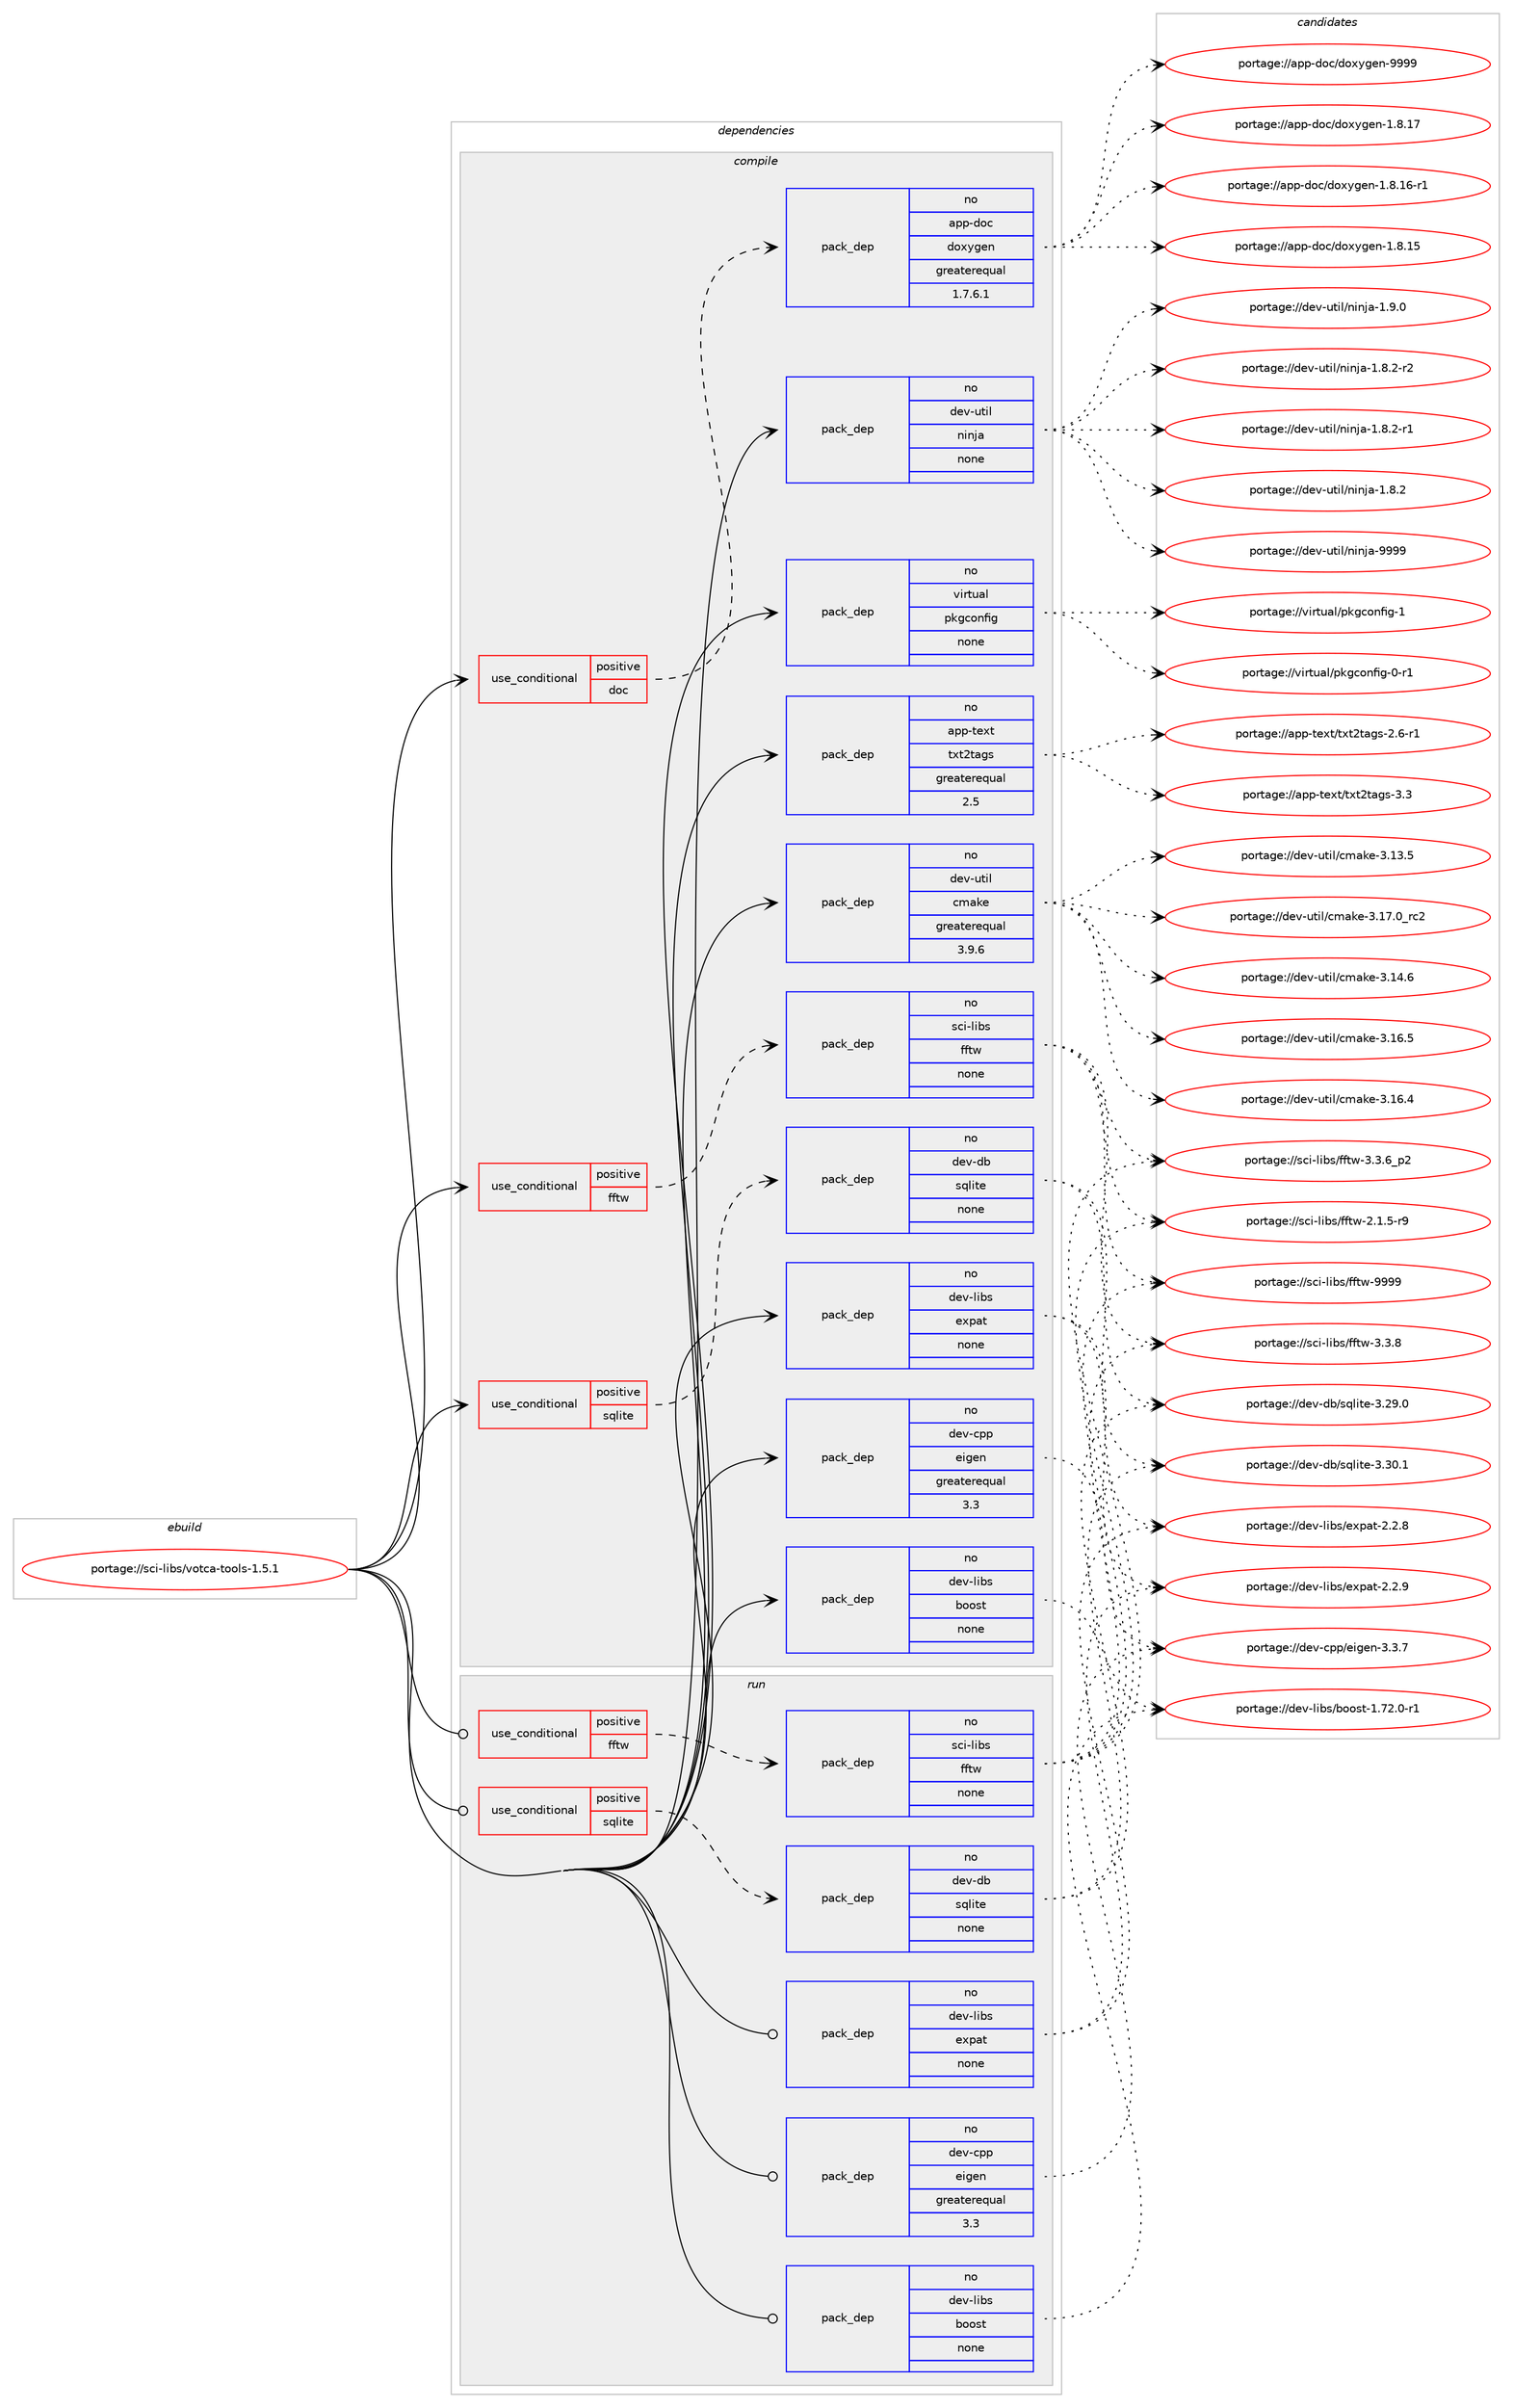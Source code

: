 digraph prolog {

# *************
# Graph options
# *************

newrank=true;
concentrate=true;
compound=true;
graph [rankdir=LR,fontname=Helvetica,fontsize=10,ranksep=1.5];#, ranksep=2.5, nodesep=0.2];
edge  [arrowhead=vee];
node  [fontname=Helvetica,fontsize=10];

# **********
# The ebuild
# **********

subgraph cluster_leftcol {
color=gray;
rank=same;
label=<<i>ebuild</i>>;
id [label="portage://sci-libs/votca-tools-1.5.1", color=red, width=4, href="../sci-libs/votca-tools-1.5.1.svg"];
}

# ****************
# The dependencies
# ****************

subgraph cluster_midcol {
color=gray;
label=<<i>dependencies</i>>;
subgraph cluster_compile {
fillcolor="#eeeeee";
style=filled;
label=<<i>compile</i>>;
subgraph cond6629 {
dependency37025 [label=<<TABLE BORDER="0" CELLBORDER="1" CELLSPACING="0" CELLPADDING="4"><TR><TD ROWSPAN="3" CELLPADDING="10">use_conditional</TD></TR><TR><TD>positive</TD></TR><TR><TD>doc</TD></TR></TABLE>>, shape=none, color=red];
subgraph pack29589 {
dependency37026 [label=<<TABLE BORDER="0" CELLBORDER="1" CELLSPACING="0" CELLPADDING="4" WIDTH="220"><TR><TD ROWSPAN="6" CELLPADDING="30">pack_dep</TD></TR><TR><TD WIDTH="110">no</TD></TR><TR><TD>app-doc</TD></TR><TR><TD>doxygen</TD></TR><TR><TD>greaterequal</TD></TR><TR><TD>1.7.6.1</TD></TR></TABLE>>, shape=none, color=blue];
}
dependency37025:e -> dependency37026:w [weight=20,style="dashed",arrowhead="vee"];
}
id:e -> dependency37025:w [weight=20,style="solid",arrowhead="vee"];
subgraph cond6630 {
dependency37027 [label=<<TABLE BORDER="0" CELLBORDER="1" CELLSPACING="0" CELLPADDING="4"><TR><TD ROWSPAN="3" CELLPADDING="10">use_conditional</TD></TR><TR><TD>positive</TD></TR><TR><TD>fftw</TD></TR></TABLE>>, shape=none, color=red];
subgraph pack29590 {
dependency37028 [label=<<TABLE BORDER="0" CELLBORDER="1" CELLSPACING="0" CELLPADDING="4" WIDTH="220"><TR><TD ROWSPAN="6" CELLPADDING="30">pack_dep</TD></TR><TR><TD WIDTH="110">no</TD></TR><TR><TD>sci-libs</TD></TR><TR><TD>fftw</TD></TR><TR><TD>none</TD></TR><TR><TD></TD></TR></TABLE>>, shape=none, color=blue];
}
dependency37027:e -> dependency37028:w [weight=20,style="dashed",arrowhead="vee"];
}
id:e -> dependency37027:w [weight=20,style="solid",arrowhead="vee"];
subgraph cond6631 {
dependency37029 [label=<<TABLE BORDER="0" CELLBORDER="1" CELLSPACING="0" CELLPADDING="4"><TR><TD ROWSPAN="3" CELLPADDING="10">use_conditional</TD></TR><TR><TD>positive</TD></TR><TR><TD>sqlite</TD></TR></TABLE>>, shape=none, color=red];
subgraph pack29591 {
dependency37030 [label=<<TABLE BORDER="0" CELLBORDER="1" CELLSPACING="0" CELLPADDING="4" WIDTH="220"><TR><TD ROWSPAN="6" CELLPADDING="30">pack_dep</TD></TR><TR><TD WIDTH="110">no</TD></TR><TR><TD>dev-db</TD></TR><TR><TD>sqlite</TD></TR><TR><TD>none</TD></TR><TR><TD></TD></TR></TABLE>>, shape=none, color=blue];
}
dependency37029:e -> dependency37030:w [weight=20,style="dashed",arrowhead="vee"];
}
id:e -> dependency37029:w [weight=20,style="solid",arrowhead="vee"];
subgraph pack29592 {
dependency37031 [label=<<TABLE BORDER="0" CELLBORDER="1" CELLSPACING="0" CELLPADDING="4" WIDTH="220"><TR><TD ROWSPAN="6" CELLPADDING="30">pack_dep</TD></TR><TR><TD WIDTH="110">no</TD></TR><TR><TD>app-text</TD></TR><TR><TD>txt2tags</TD></TR><TR><TD>greaterequal</TD></TR><TR><TD>2.5</TD></TR></TABLE>>, shape=none, color=blue];
}
id:e -> dependency37031:w [weight=20,style="solid",arrowhead="vee"];
subgraph pack29593 {
dependency37032 [label=<<TABLE BORDER="0" CELLBORDER="1" CELLSPACING="0" CELLPADDING="4" WIDTH="220"><TR><TD ROWSPAN="6" CELLPADDING="30">pack_dep</TD></TR><TR><TD WIDTH="110">no</TD></TR><TR><TD>dev-cpp</TD></TR><TR><TD>eigen</TD></TR><TR><TD>greaterequal</TD></TR><TR><TD>3.3</TD></TR></TABLE>>, shape=none, color=blue];
}
id:e -> dependency37032:w [weight=20,style="solid",arrowhead="vee"];
subgraph pack29594 {
dependency37033 [label=<<TABLE BORDER="0" CELLBORDER="1" CELLSPACING="0" CELLPADDING="4" WIDTH="220"><TR><TD ROWSPAN="6" CELLPADDING="30">pack_dep</TD></TR><TR><TD WIDTH="110">no</TD></TR><TR><TD>dev-libs</TD></TR><TR><TD>boost</TD></TR><TR><TD>none</TD></TR><TR><TD></TD></TR></TABLE>>, shape=none, color=blue];
}
id:e -> dependency37033:w [weight=20,style="solid",arrowhead="vee"];
subgraph pack29595 {
dependency37034 [label=<<TABLE BORDER="0" CELLBORDER="1" CELLSPACING="0" CELLPADDING="4" WIDTH="220"><TR><TD ROWSPAN="6" CELLPADDING="30">pack_dep</TD></TR><TR><TD WIDTH="110">no</TD></TR><TR><TD>dev-libs</TD></TR><TR><TD>expat</TD></TR><TR><TD>none</TD></TR><TR><TD></TD></TR></TABLE>>, shape=none, color=blue];
}
id:e -> dependency37034:w [weight=20,style="solid",arrowhead="vee"];
subgraph pack29596 {
dependency37035 [label=<<TABLE BORDER="0" CELLBORDER="1" CELLSPACING="0" CELLPADDING="4" WIDTH="220"><TR><TD ROWSPAN="6" CELLPADDING="30">pack_dep</TD></TR><TR><TD WIDTH="110">no</TD></TR><TR><TD>dev-util</TD></TR><TR><TD>cmake</TD></TR><TR><TD>greaterequal</TD></TR><TR><TD>3.9.6</TD></TR></TABLE>>, shape=none, color=blue];
}
id:e -> dependency37035:w [weight=20,style="solid",arrowhead="vee"];
subgraph pack29597 {
dependency37036 [label=<<TABLE BORDER="0" CELLBORDER="1" CELLSPACING="0" CELLPADDING="4" WIDTH="220"><TR><TD ROWSPAN="6" CELLPADDING="30">pack_dep</TD></TR><TR><TD WIDTH="110">no</TD></TR><TR><TD>dev-util</TD></TR><TR><TD>ninja</TD></TR><TR><TD>none</TD></TR><TR><TD></TD></TR></TABLE>>, shape=none, color=blue];
}
id:e -> dependency37036:w [weight=20,style="solid",arrowhead="vee"];
subgraph pack29598 {
dependency37037 [label=<<TABLE BORDER="0" CELLBORDER="1" CELLSPACING="0" CELLPADDING="4" WIDTH="220"><TR><TD ROWSPAN="6" CELLPADDING="30">pack_dep</TD></TR><TR><TD WIDTH="110">no</TD></TR><TR><TD>virtual</TD></TR><TR><TD>pkgconfig</TD></TR><TR><TD>none</TD></TR><TR><TD></TD></TR></TABLE>>, shape=none, color=blue];
}
id:e -> dependency37037:w [weight=20,style="solid",arrowhead="vee"];
}
subgraph cluster_compileandrun {
fillcolor="#eeeeee";
style=filled;
label=<<i>compile and run</i>>;
}
subgraph cluster_run {
fillcolor="#eeeeee";
style=filled;
label=<<i>run</i>>;
subgraph cond6632 {
dependency37038 [label=<<TABLE BORDER="0" CELLBORDER="1" CELLSPACING="0" CELLPADDING="4"><TR><TD ROWSPAN="3" CELLPADDING="10">use_conditional</TD></TR><TR><TD>positive</TD></TR><TR><TD>fftw</TD></TR></TABLE>>, shape=none, color=red];
subgraph pack29599 {
dependency37039 [label=<<TABLE BORDER="0" CELLBORDER="1" CELLSPACING="0" CELLPADDING="4" WIDTH="220"><TR><TD ROWSPAN="6" CELLPADDING="30">pack_dep</TD></TR><TR><TD WIDTH="110">no</TD></TR><TR><TD>sci-libs</TD></TR><TR><TD>fftw</TD></TR><TR><TD>none</TD></TR><TR><TD></TD></TR></TABLE>>, shape=none, color=blue];
}
dependency37038:e -> dependency37039:w [weight=20,style="dashed",arrowhead="vee"];
}
id:e -> dependency37038:w [weight=20,style="solid",arrowhead="odot"];
subgraph cond6633 {
dependency37040 [label=<<TABLE BORDER="0" CELLBORDER="1" CELLSPACING="0" CELLPADDING="4"><TR><TD ROWSPAN="3" CELLPADDING="10">use_conditional</TD></TR><TR><TD>positive</TD></TR><TR><TD>sqlite</TD></TR></TABLE>>, shape=none, color=red];
subgraph pack29600 {
dependency37041 [label=<<TABLE BORDER="0" CELLBORDER="1" CELLSPACING="0" CELLPADDING="4" WIDTH="220"><TR><TD ROWSPAN="6" CELLPADDING="30">pack_dep</TD></TR><TR><TD WIDTH="110">no</TD></TR><TR><TD>dev-db</TD></TR><TR><TD>sqlite</TD></TR><TR><TD>none</TD></TR><TR><TD></TD></TR></TABLE>>, shape=none, color=blue];
}
dependency37040:e -> dependency37041:w [weight=20,style="dashed",arrowhead="vee"];
}
id:e -> dependency37040:w [weight=20,style="solid",arrowhead="odot"];
subgraph pack29601 {
dependency37042 [label=<<TABLE BORDER="0" CELLBORDER="1" CELLSPACING="0" CELLPADDING="4" WIDTH="220"><TR><TD ROWSPAN="6" CELLPADDING="30">pack_dep</TD></TR><TR><TD WIDTH="110">no</TD></TR><TR><TD>dev-cpp</TD></TR><TR><TD>eigen</TD></TR><TR><TD>greaterequal</TD></TR><TR><TD>3.3</TD></TR></TABLE>>, shape=none, color=blue];
}
id:e -> dependency37042:w [weight=20,style="solid",arrowhead="odot"];
subgraph pack29602 {
dependency37043 [label=<<TABLE BORDER="0" CELLBORDER="1" CELLSPACING="0" CELLPADDING="4" WIDTH="220"><TR><TD ROWSPAN="6" CELLPADDING="30">pack_dep</TD></TR><TR><TD WIDTH="110">no</TD></TR><TR><TD>dev-libs</TD></TR><TR><TD>boost</TD></TR><TR><TD>none</TD></TR><TR><TD></TD></TR></TABLE>>, shape=none, color=blue];
}
id:e -> dependency37043:w [weight=20,style="solid",arrowhead="odot"];
subgraph pack29603 {
dependency37044 [label=<<TABLE BORDER="0" CELLBORDER="1" CELLSPACING="0" CELLPADDING="4" WIDTH="220"><TR><TD ROWSPAN="6" CELLPADDING="30">pack_dep</TD></TR><TR><TD WIDTH="110">no</TD></TR><TR><TD>dev-libs</TD></TR><TR><TD>expat</TD></TR><TR><TD>none</TD></TR><TR><TD></TD></TR></TABLE>>, shape=none, color=blue];
}
id:e -> dependency37044:w [weight=20,style="solid",arrowhead="odot"];
}
}

# **************
# The candidates
# **************

subgraph cluster_choices {
rank=same;
color=gray;
label=<<i>candidates</i>>;

subgraph choice29589 {
color=black;
nodesep=1;
choice971121124510011199471001111201211031011104557575757 [label="portage://app-doc/doxygen-9999", color=red, width=4,href="../app-doc/doxygen-9999.svg"];
choice9711211245100111994710011112012110310111045494656464955 [label="portage://app-doc/doxygen-1.8.17", color=red, width=4,href="../app-doc/doxygen-1.8.17.svg"];
choice97112112451001119947100111120121103101110454946564649544511449 [label="portage://app-doc/doxygen-1.8.16-r1", color=red, width=4,href="../app-doc/doxygen-1.8.16-r1.svg"];
choice9711211245100111994710011112012110310111045494656464953 [label="portage://app-doc/doxygen-1.8.15", color=red, width=4,href="../app-doc/doxygen-1.8.15.svg"];
dependency37026:e -> choice971121124510011199471001111201211031011104557575757:w [style=dotted,weight="100"];
dependency37026:e -> choice9711211245100111994710011112012110310111045494656464955:w [style=dotted,weight="100"];
dependency37026:e -> choice97112112451001119947100111120121103101110454946564649544511449:w [style=dotted,weight="100"];
dependency37026:e -> choice9711211245100111994710011112012110310111045494656464953:w [style=dotted,weight="100"];
}
subgraph choice29590 {
color=black;
nodesep=1;
choice115991054510810598115471021021161194557575757 [label="portage://sci-libs/fftw-9999", color=red, width=4,href="../sci-libs/fftw-9999.svg"];
choice11599105451081059811547102102116119455146514656 [label="portage://sci-libs/fftw-3.3.8", color=red, width=4,href="../sci-libs/fftw-3.3.8.svg"];
choice115991054510810598115471021021161194551465146549511250 [label="portage://sci-libs/fftw-3.3.6_p2", color=red, width=4,href="../sci-libs/fftw-3.3.6_p2.svg"];
choice115991054510810598115471021021161194550464946534511457 [label="portage://sci-libs/fftw-2.1.5-r9", color=red, width=4,href="../sci-libs/fftw-2.1.5-r9.svg"];
dependency37028:e -> choice115991054510810598115471021021161194557575757:w [style=dotted,weight="100"];
dependency37028:e -> choice11599105451081059811547102102116119455146514656:w [style=dotted,weight="100"];
dependency37028:e -> choice115991054510810598115471021021161194551465146549511250:w [style=dotted,weight="100"];
dependency37028:e -> choice115991054510810598115471021021161194550464946534511457:w [style=dotted,weight="100"];
}
subgraph choice29591 {
color=black;
nodesep=1;
choice10010111845100984711511310810511610145514651484649 [label="portage://dev-db/sqlite-3.30.1", color=red, width=4,href="../dev-db/sqlite-3.30.1.svg"];
choice10010111845100984711511310810511610145514650574648 [label="portage://dev-db/sqlite-3.29.0", color=red, width=4,href="../dev-db/sqlite-3.29.0.svg"];
dependency37030:e -> choice10010111845100984711511310810511610145514651484649:w [style=dotted,weight="100"];
dependency37030:e -> choice10010111845100984711511310810511610145514650574648:w [style=dotted,weight="100"];
}
subgraph choice29592 {
color=black;
nodesep=1;
choice971121124511610112011647116120116501169710311545514651 [label="portage://app-text/txt2tags-3.3", color=red, width=4,href="../app-text/txt2tags-3.3.svg"];
choice9711211245116101120116471161201165011697103115455046544511449 [label="portage://app-text/txt2tags-2.6-r1", color=red, width=4,href="../app-text/txt2tags-2.6-r1.svg"];
dependency37031:e -> choice971121124511610112011647116120116501169710311545514651:w [style=dotted,weight="100"];
dependency37031:e -> choice9711211245116101120116471161201165011697103115455046544511449:w [style=dotted,weight="100"];
}
subgraph choice29593 {
color=black;
nodesep=1;
choice100101118459911211247101105103101110455146514655 [label="portage://dev-cpp/eigen-3.3.7", color=red, width=4,href="../dev-cpp/eigen-3.3.7.svg"];
dependency37032:e -> choice100101118459911211247101105103101110455146514655:w [style=dotted,weight="100"];
}
subgraph choice29594 {
color=black;
nodesep=1;
choice10010111845108105981154798111111115116454946555046484511449 [label="portage://dev-libs/boost-1.72.0-r1", color=red, width=4,href="../dev-libs/boost-1.72.0-r1.svg"];
dependency37033:e -> choice10010111845108105981154798111111115116454946555046484511449:w [style=dotted,weight="100"];
}
subgraph choice29595 {
color=black;
nodesep=1;
choice10010111845108105981154710112011297116455046504657 [label="portage://dev-libs/expat-2.2.9", color=red, width=4,href="../dev-libs/expat-2.2.9.svg"];
choice10010111845108105981154710112011297116455046504656 [label="portage://dev-libs/expat-2.2.8", color=red, width=4,href="../dev-libs/expat-2.2.8.svg"];
dependency37034:e -> choice10010111845108105981154710112011297116455046504657:w [style=dotted,weight="100"];
dependency37034:e -> choice10010111845108105981154710112011297116455046504656:w [style=dotted,weight="100"];
}
subgraph choice29596 {
color=black;
nodesep=1;
choice1001011184511711610510847991099710710145514649554648951149950 [label="portage://dev-util/cmake-3.17.0_rc2", color=red, width=4,href="../dev-util/cmake-3.17.0_rc2.svg"];
choice1001011184511711610510847991099710710145514649544653 [label="portage://dev-util/cmake-3.16.5", color=red, width=4,href="../dev-util/cmake-3.16.5.svg"];
choice1001011184511711610510847991099710710145514649544652 [label="portage://dev-util/cmake-3.16.4", color=red, width=4,href="../dev-util/cmake-3.16.4.svg"];
choice1001011184511711610510847991099710710145514649524654 [label="portage://dev-util/cmake-3.14.6", color=red, width=4,href="../dev-util/cmake-3.14.6.svg"];
choice1001011184511711610510847991099710710145514649514653 [label="portage://dev-util/cmake-3.13.5", color=red, width=4,href="../dev-util/cmake-3.13.5.svg"];
dependency37035:e -> choice1001011184511711610510847991099710710145514649554648951149950:w [style=dotted,weight="100"];
dependency37035:e -> choice1001011184511711610510847991099710710145514649544653:w [style=dotted,weight="100"];
dependency37035:e -> choice1001011184511711610510847991099710710145514649544652:w [style=dotted,weight="100"];
dependency37035:e -> choice1001011184511711610510847991099710710145514649524654:w [style=dotted,weight="100"];
dependency37035:e -> choice1001011184511711610510847991099710710145514649514653:w [style=dotted,weight="100"];
}
subgraph choice29597 {
color=black;
nodesep=1;
choice1001011184511711610510847110105110106974557575757 [label="portage://dev-util/ninja-9999", color=red, width=4,href="../dev-util/ninja-9999.svg"];
choice100101118451171161051084711010511010697454946574648 [label="portage://dev-util/ninja-1.9.0", color=red, width=4,href="../dev-util/ninja-1.9.0.svg"];
choice1001011184511711610510847110105110106974549465646504511450 [label="portage://dev-util/ninja-1.8.2-r2", color=red, width=4,href="../dev-util/ninja-1.8.2-r2.svg"];
choice1001011184511711610510847110105110106974549465646504511449 [label="portage://dev-util/ninja-1.8.2-r1", color=red, width=4,href="../dev-util/ninja-1.8.2-r1.svg"];
choice100101118451171161051084711010511010697454946564650 [label="portage://dev-util/ninja-1.8.2", color=red, width=4,href="../dev-util/ninja-1.8.2.svg"];
dependency37036:e -> choice1001011184511711610510847110105110106974557575757:w [style=dotted,weight="100"];
dependency37036:e -> choice100101118451171161051084711010511010697454946574648:w [style=dotted,weight="100"];
dependency37036:e -> choice1001011184511711610510847110105110106974549465646504511450:w [style=dotted,weight="100"];
dependency37036:e -> choice1001011184511711610510847110105110106974549465646504511449:w [style=dotted,weight="100"];
dependency37036:e -> choice100101118451171161051084711010511010697454946564650:w [style=dotted,weight="100"];
}
subgraph choice29598 {
color=black;
nodesep=1;
choice1181051141161179710847112107103991111101021051034549 [label="portage://virtual/pkgconfig-1", color=red, width=4,href="../virtual/pkgconfig-1.svg"];
choice11810511411611797108471121071039911111010210510345484511449 [label="portage://virtual/pkgconfig-0-r1", color=red, width=4,href="../virtual/pkgconfig-0-r1.svg"];
dependency37037:e -> choice1181051141161179710847112107103991111101021051034549:w [style=dotted,weight="100"];
dependency37037:e -> choice11810511411611797108471121071039911111010210510345484511449:w [style=dotted,weight="100"];
}
subgraph choice29599 {
color=black;
nodesep=1;
choice115991054510810598115471021021161194557575757 [label="portage://sci-libs/fftw-9999", color=red, width=4,href="../sci-libs/fftw-9999.svg"];
choice11599105451081059811547102102116119455146514656 [label="portage://sci-libs/fftw-3.3.8", color=red, width=4,href="../sci-libs/fftw-3.3.8.svg"];
choice115991054510810598115471021021161194551465146549511250 [label="portage://sci-libs/fftw-3.3.6_p2", color=red, width=4,href="../sci-libs/fftw-3.3.6_p2.svg"];
choice115991054510810598115471021021161194550464946534511457 [label="portage://sci-libs/fftw-2.1.5-r9", color=red, width=4,href="../sci-libs/fftw-2.1.5-r9.svg"];
dependency37039:e -> choice115991054510810598115471021021161194557575757:w [style=dotted,weight="100"];
dependency37039:e -> choice11599105451081059811547102102116119455146514656:w [style=dotted,weight="100"];
dependency37039:e -> choice115991054510810598115471021021161194551465146549511250:w [style=dotted,weight="100"];
dependency37039:e -> choice115991054510810598115471021021161194550464946534511457:w [style=dotted,weight="100"];
}
subgraph choice29600 {
color=black;
nodesep=1;
choice10010111845100984711511310810511610145514651484649 [label="portage://dev-db/sqlite-3.30.1", color=red, width=4,href="../dev-db/sqlite-3.30.1.svg"];
choice10010111845100984711511310810511610145514650574648 [label="portage://dev-db/sqlite-3.29.0", color=red, width=4,href="../dev-db/sqlite-3.29.0.svg"];
dependency37041:e -> choice10010111845100984711511310810511610145514651484649:w [style=dotted,weight="100"];
dependency37041:e -> choice10010111845100984711511310810511610145514650574648:w [style=dotted,weight="100"];
}
subgraph choice29601 {
color=black;
nodesep=1;
choice100101118459911211247101105103101110455146514655 [label="portage://dev-cpp/eigen-3.3.7", color=red, width=4,href="../dev-cpp/eigen-3.3.7.svg"];
dependency37042:e -> choice100101118459911211247101105103101110455146514655:w [style=dotted,weight="100"];
}
subgraph choice29602 {
color=black;
nodesep=1;
choice10010111845108105981154798111111115116454946555046484511449 [label="portage://dev-libs/boost-1.72.0-r1", color=red, width=4,href="../dev-libs/boost-1.72.0-r1.svg"];
dependency37043:e -> choice10010111845108105981154798111111115116454946555046484511449:w [style=dotted,weight="100"];
}
subgraph choice29603 {
color=black;
nodesep=1;
choice10010111845108105981154710112011297116455046504657 [label="portage://dev-libs/expat-2.2.9", color=red, width=4,href="../dev-libs/expat-2.2.9.svg"];
choice10010111845108105981154710112011297116455046504656 [label="portage://dev-libs/expat-2.2.8", color=red, width=4,href="../dev-libs/expat-2.2.8.svg"];
dependency37044:e -> choice10010111845108105981154710112011297116455046504657:w [style=dotted,weight="100"];
dependency37044:e -> choice10010111845108105981154710112011297116455046504656:w [style=dotted,weight="100"];
}
}

}
